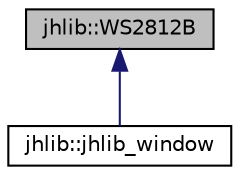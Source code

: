digraph "jhlib::WS2812B"
{
  edge [fontname="Helvetica",fontsize="10",labelfontname="Helvetica",labelfontsize="10"];
  node [fontname="Helvetica",fontsize="10",shape=record];
  Node0 [label="jhlib::WS2812B",height=0.2,width=0.4,color="black", fillcolor="grey75", style="filled", fontcolor="black"];
  Node0 -> Node1 [dir="back",color="midnightblue",fontsize="10",style="solid",fontname="Helvetica"];
  Node1 [label="jhlib::jhlib_window",height=0.2,width=0.4,color="black", fillcolor="white", style="filled",URL="$classjhlib_1_1jhlib__window.html",tooltip="This class lets a user make a window containing WS2812B LEDs. "];
}

